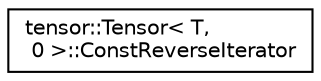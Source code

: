 digraph "Graphical Class Hierarchy"
{
  edge [fontname="Helvetica",fontsize="10",labelfontname="Helvetica",labelfontsize="10"];
  node [fontname="Helvetica",fontsize="10",shape=record];
  rankdir="LR";
  Node1 [label="tensor::Tensor\< T,\l 0 \>::ConstReverseIterator",height=0.2,width=0.4,color="black", fillcolor="white", style="filled",URL="$classtensor_1_1Tensor_3_01T_00_010_01_4_1_1ConstReverseIterator.html"];
}
